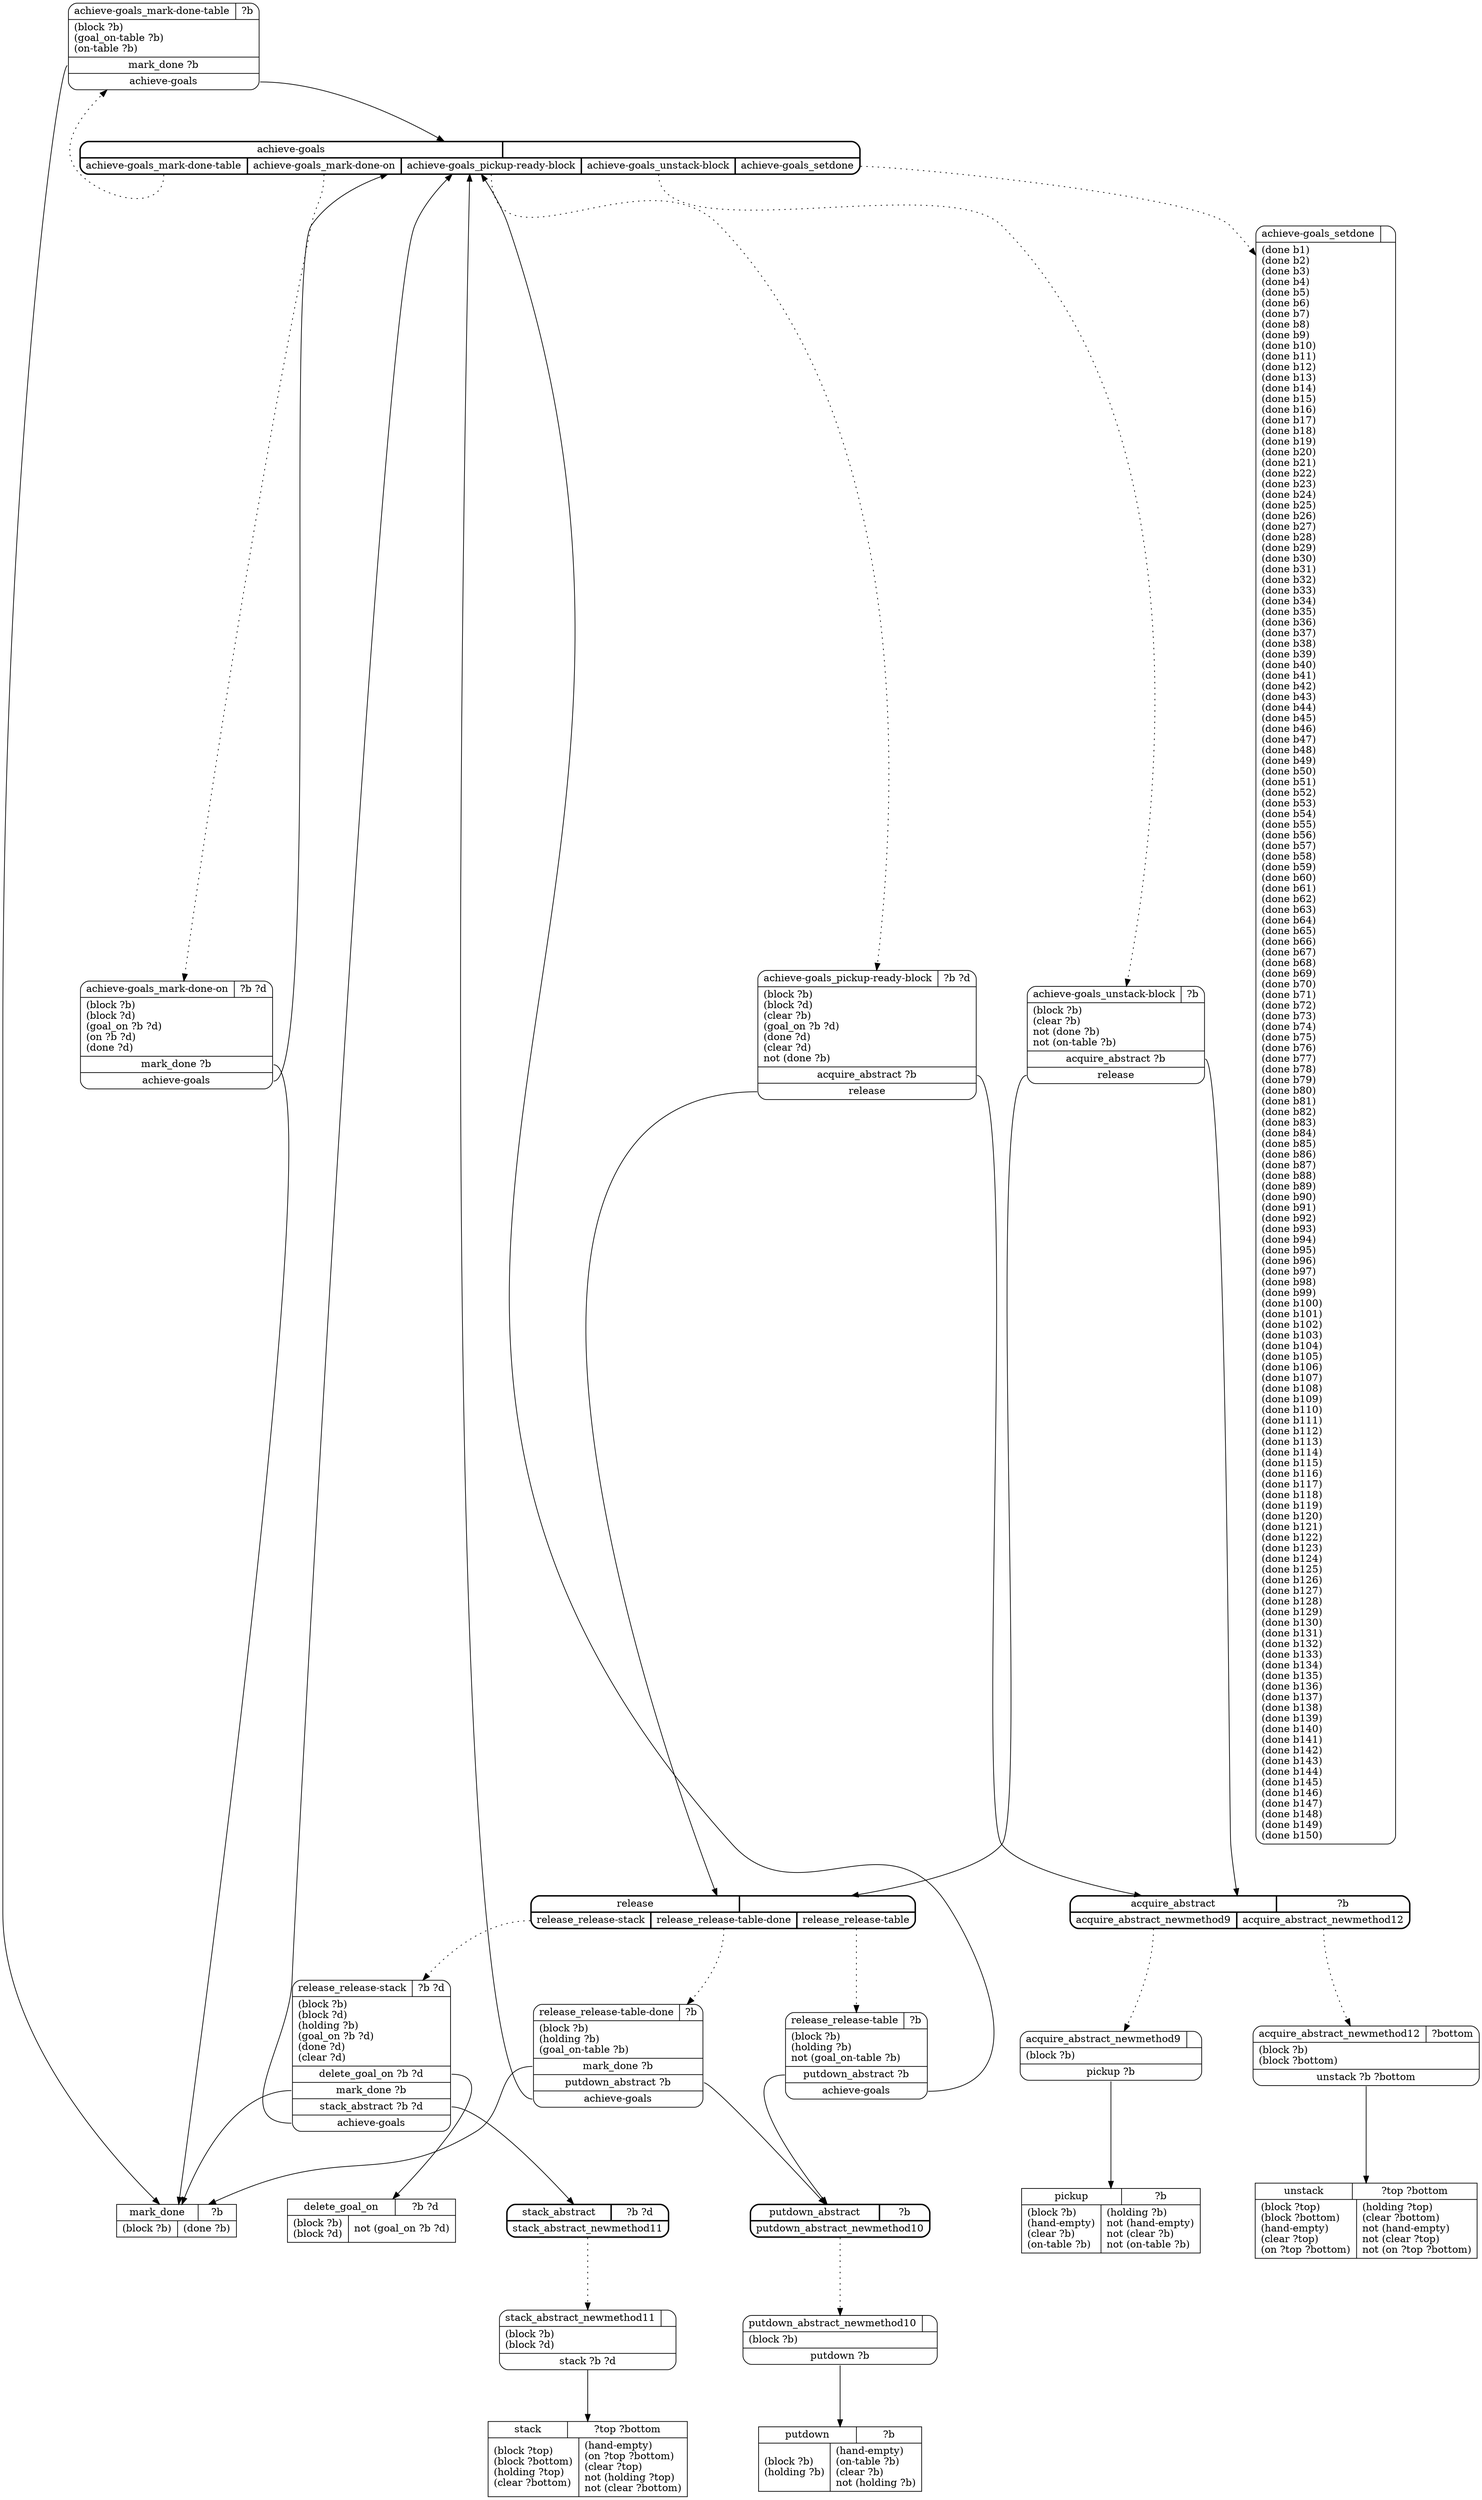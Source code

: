 // Generated by Hype
digraph "blocks" {
  nodesep=1
  ranksep=1
  // Operators
  node [shape=record]
  "mark_done" [
    label="{{\N|?b}|{(block ?b)\l|(done ?b)\l}}"
  ]
  "delete_goal_on" [
    label="{{\N|?b ?d}|{(block ?b)\l(block ?d)\l|not (goal_on ?b ?d)\l}}"
  ]
  "pickup" [
    label="{{\N|?b}|{(block ?b)\l(hand-empty)\l(clear ?b)\l(on-table ?b)\l|(holding ?b)\lnot (hand-empty)\lnot (clear ?b)\lnot (on-table ?b)\l}}"
  ]
  "putdown" [
    label="{{\N|?b}|{(block ?b)\l(holding ?b)\l|(hand-empty)\l(on-table ?b)\l(clear ?b)\lnot (holding ?b)\l}}"
  ]
  "stack" [
    label="{{\N|?top ?bottom}|{(block ?top)\l(block ?bottom)\l(holding ?top)\l(clear ?bottom)\l|(hand-empty)\l(on ?top ?bottom)\l(clear ?top)\lnot (holding ?top)\lnot (clear ?bottom)\l}}"
  ]
  "unstack" [
    label="{{\N|?top ?bottom}|{(block ?top)\l(block ?bottom)\l(hand-empty)\l(clear ?top)\l(on ?top ?bottom)\l|(holding ?top)\l(clear ?bottom)\lnot (hand-empty)\lnot (clear ?top)\lnot (on ?top ?bottom)\l}}"
  ]
  // Methods
  node [shape=Mrecord]
  "achieve-goals" [
    style=bold
    label="{{\N|}|{<0>achieve-goals_mark-done-table|<1>achieve-goals_mark-done-on|<2>achieve-goals_pickup-ready-block|<3>achieve-goals_unstack-block|<4>achieve-goals_setdone}}"
  ]
  "achieve-goals_mark-done-table" [
    label="{{\N|?b}|(block ?b)\l(goal_on-table ?b)\l(on-table ?b)\l|<0>mark_done ?b|<1>achieve-goals}"
  ]
  "achieve-goals":0 -> "achieve-goals_mark-done-table" [style=dotted]
  "achieve-goals_mark-done-table":0 -> "mark_done"
  "achieve-goals_mark-done-table":1 -> "achieve-goals"
  "achieve-goals_mark-done-on" [
    label="{{\N|?b ?d}|(block ?b)\l(block ?d)\l(goal_on ?b ?d)\l(on ?b ?d)\l(done ?d)\l|<0>mark_done ?b|<1>achieve-goals}"
  ]
  "achieve-goals":1 -> "achieve-goals_mark-done-on" [style=dotted]
  "achieve-goals_mark-done-on":0 -> "mark_done"
  "achieve-goals_mark-done-on":1 -> "achieve-goals"
  "achieve-goals_pickup-ready-block" [
    label="{{\N|?b ?d}|(block ?b)\l(block ?d)\l(clear ?b)\l(goal_on ?b ?d)\l(done ?d)\l(clear ?d)\lnot (done ?b)\l|<0>acquire_abstract ?b|<1>release}"
  ]
  "achieve-goals":2 -> "achieve-goals_pickup-ready-block" [style=dotted]
  "achieve-goals_pickup-ready-block":0 -> "acquire_abstract"
  "achieve-goals_pickup-ready-block":1 -> "release"
  "achieve-goals_unstack-block" [
    label="{{\N|?b}|(block ?b)\l(clear ?b)\lnot (done ?b)\lnot (on-table ?b)\l|<0>acquire_abstract ?b|<1>release}"
  ]
  "achieve-goals":3 -> "achieve-goals_unstack-block" [style=dotted]
  "achieve-goals_unstack-block":0 -> "acquire_abstract"
  "achieve-goals_unstack-block":1 -> "release"
  "achieve-goals_setdone" [
    label="{{\N|}|(done b1)\l(done b2)\l(done b3)\l(done b4)\l(done b5)\l(done b6)\l(done b7)\l(done b8)\l(done b9)\l(done b10)\l(done b11)\l(done b12)\l(done b13)\l(done b14)\l(done b15)\l(done b16)\l(done b17)\l(done b18)\l(done b19)\l(done b20)\l(done b21)\l(done b22)\l(done b23)\l(done b24)\l(done b25)\l(done b26)\l(done b27)\l(done b28)\l(done b29)\l(done b30)\l(done b31)\l(done b32)\l(done b33)\l(done b34)\l(done b35)\l(done b36)\l(done b37)\l(done b38)\l(done b39)\l(done b40)\l(done b41)\l(done b42)\l(done b43)\l(done b44)\l(done b45)\l(done b46)\l(done b47)\l(done b48)\l(done b49)\l(done b50)\l(done b51)\l(done b52)\l(done b53)\l(done b54)\l(done b55)\l(done b56)\l(done b57)\l(done b58)\l(done b59)\l(done b60)\l(done b61)\l(done b62)\l(done b63)\l(done b64)\l(done b65)\l(done b66)\l(done b67)\l(done b68)\l(done b69)\l(done b70)\l(done b71)\l(done b72)\l(done b73)\l(done b74)\l(done b75)\l(done b76)\l(done b77)\l(done b78)\l(done b79)\l(done b80)\l(done b81)\l(done b82)\l(done b83)\l(done b84)\l(done b85)\l(done b86)\l(done b87)\l(done b88)\l(done b89)\l(done b90)\l(done b91)\l(done b92)\l(done b93)\l(done b94)\l(done b95)\l(done b96)\l(done b97)\l(done b98)\l(done b99)\l(done b100)\l(done b101)\l(done b102)\l(done b103)\l(done b104)\l(done b105)\l(done b106)\l(done b107)\l(done b108)\l(done b109)\l(done b110)\l(done b111)\l(done b112)\l(done b113)\l(done b114)\l(done b115)\l(done b116)\l(done b117)\l(done b118)\l(done b119)\l(done b120)\l(done b121)\l(done b122)\l(done b123)\l(done b124)\l(done b125)\l(done b126)\l(done b127)\l(done b128)\l(done b129)\l(done b130)\l(done b131)\l(done b132)\l(done b133)\l(done b134)\l(done b135)\l(done b136)\l(done b137)\l(done b138)\l(done b139)\l(done b140)\l(done b141)\l(done b142)\l(done b143)\l(done b144)\l(done b145)\l(done b146)\l(done b147)\l(done b148)\l(done b149)\l(done b150)\l}"
  ]
  "achieve-goals":4 -> "achieve-goals_setdone" [style=dotted]
  "release" [
    style=bold
    label="{{\N|}|{<0>release_release-stack|<1>release_release-table-done|<2>release_release-table}}"
  ]
  "release_release-stack" [
    label="{{\N|?b ?d}|(block ?b)\l(block ?d)\l(holding ?b)\l(goal_on ?b ?d)\l(done ?d)\l(clear ?d)\l|<0>delete_goal_on ?b ?d|<1>mark_done ?b|<2>stack_abstract ?b ?d|<3>achieve-goals}"
  ]
  "release":0 -> "release_release-stack" [style=dotted]
  "release_release-stack":0 -> "delete_goal_on"
  "release_release-stack":1 -> "mark_done"
  "release_release-stack":2 -> "stack_abstract"
  "release_release-stack":3 -> "achieve-goals"
  "release_release-table-done" [
    label="{{\N|?b}|(block ?b)\l(holding ?b)\l(goal_on-table ?b)\l|<0>mark_done ?b|<1>putdown_abstract ?b|<2>achieve-goals}"
  ]
  "release":1 -> "release_release-table-done" [style=dotted]
  "release_release-table-done":0 -> "mark_done"
  "release_release-table-done":1 -> "putdown_abstract"
  "release_release-table-done":2 -> "achieve-goals"
  "release_release-table" [
    label="{{\N|?b}|(block ?b)\l(holding ?b)\lnot (goal_on-table ?b)\l|<0>putdown_abstract ?b|<1>achieve-goals}"
  ]
  "release":2 -> "release_release-table" [style=dotted]
  "release_release-table":0 -> "putdown_abstract"
  "release_release-table":1 -> "achieve-goals"
  "putdown_abstract" [
    style=bold
    label="{{\N|?b}|{<0>putdown_abstract_newmethod10}}"
  ]
  "putdown_abstract_newmethod10" [
    label="{{\N|}|(block ?b)\l|<0>putdown ?b}"
  ]
  "putdown_abstract":0 -> "putdown_abstract_newmethod10" [style=dotted]
  "putdown_abstract_newmethod10":0 -> "putdown"
  "stack_abstract" [
    style=bold
    label="{{\N|?b ?d}|{<0>stack_abstract_newmethod11}}"
  ]
  "stack_abstract_newmethod11" [
    label="{{\N|}|(block ?b)\l(block ?d)\l|<0>stack ?b ?d}"
  ]
  "stack_abstract":0 -> "stack_abstract_newmethod11" [style=dotted]
  "stack_abstract_newmethod11":0 -> "stack"
  "acquire_abstract" [
    style=bold
    label="{{\N|?b}|{<0>acquire_abstract_newmethod9|<1>acquire_abstract_newmethod12}}"
  ]
  "acquire_abstract_newmethod9" [
    label="{{\N|}|(block ?b)\l|<0>pickup ?b}"
  ]
  "acquire_abstract":0 -> "acquire_abstract_newmethod9" [style=dotted]
  "acquire_abstract_newmethod9":0 -> "pickup"
  "acquire_abstract_newmethod12" [
    label="{{\N|?bottom}|(block ?b)\l(block ?bottom)\l|<0>unstack ?b ?bottom}"
  ]
  "acquire_abstract":1 -> "acquire_abstract_newmethod12" [style=dotted]
  "acquire_abstract_newmethod12":0 -> "unstack"
}